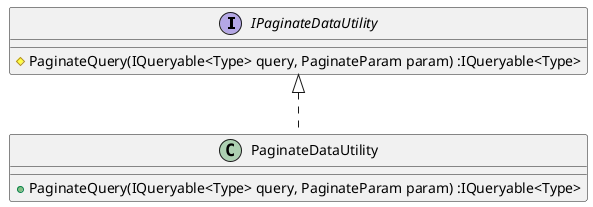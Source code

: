 @startuml PaginateData
interface IPaginateDataUtility{
    #PaginateQuery(IQueryable<Type> query, PaginateParam param) :IQueryable<Type>
}
class PaginateDataUtility implements IPaginateDataUtility {
    +PaginateQuery(IQueryable<Type> query, PaginateParam param) :IQueryable<Type>
}

@enduml
